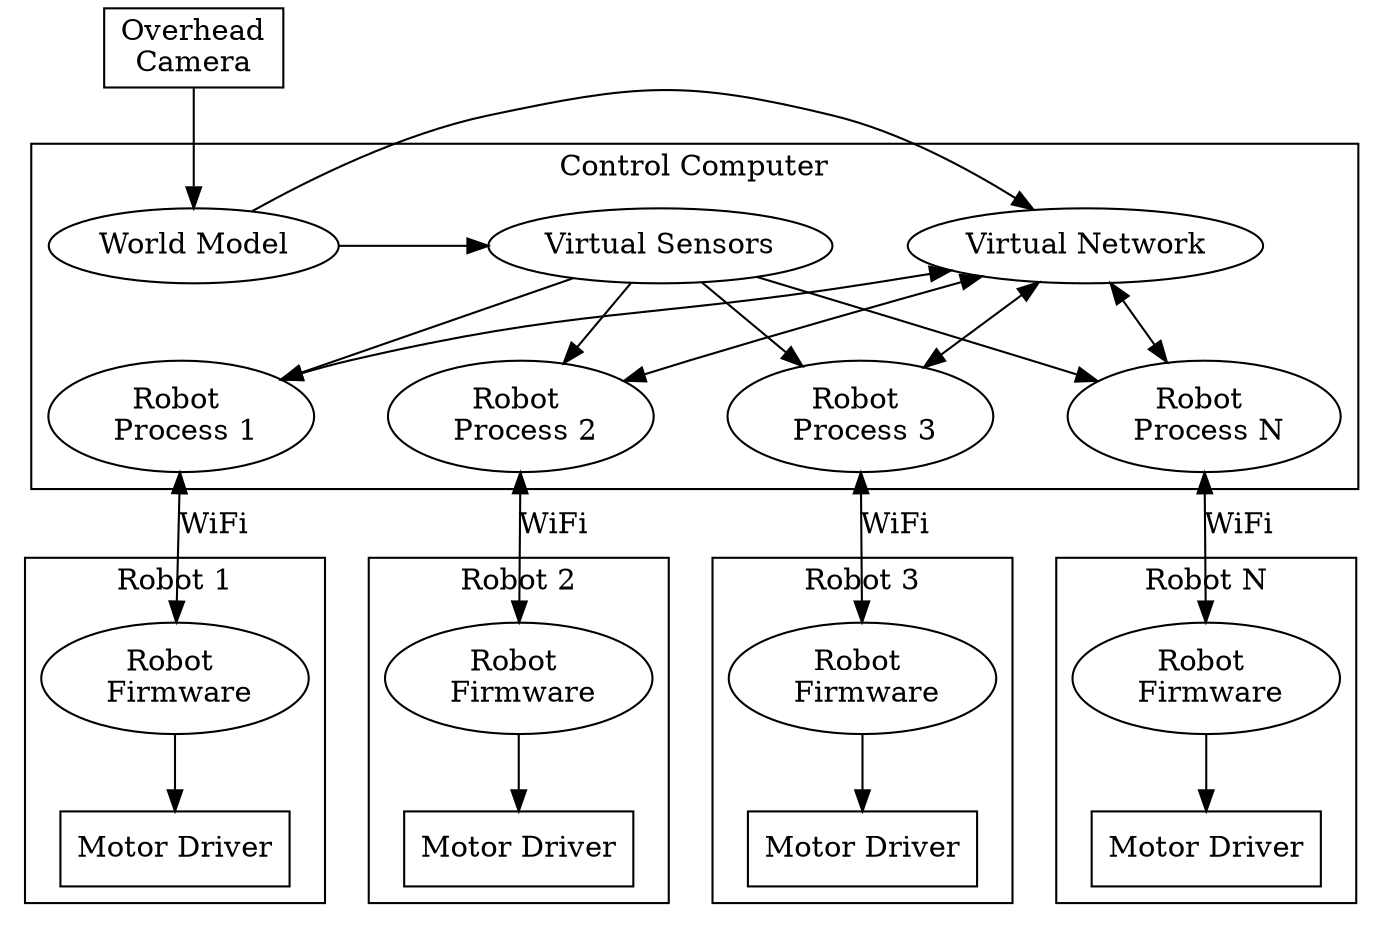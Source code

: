 digraph Framework {

graph[nodesep=0.5];

subgraph clusterRobot1 {
motor[shape=box; label="Motor Driver"];
robotCode[label=<Robot <br/> Firmware>];
robotCode -> motor;
label="Robot 1";
shape=box;
}

subgraph clusterRobot2 {
motor2[shape=box; label="Motor Driver"];
robotCode2[label=<Robot <br/> Firmware>];
robotCode2 -> motor2;
label="Robot 2";
shape=box;
}

subgraph clusterRobot3 {
motor3[shape=box; label="Motor Driver"];
robotCode3[label=<Robot <br/> Firmware>];
robotCode3 -> motor3;
label="Robot 3";
shape=box;
}

subgraph clusterRobotN {
motorN[shape=box; label="Motor Driver"];
robotCodeN[label=<Robot <br/> Firmware>];
robotCodeN -> motorN;
label="Robot N";
shape=box;
}

subgraph clusterComp {
concentrate=true;
label="Control Computer";
{rank=source;
vrSense [label="Virtual Sensors"];
vrNet [label="Virtual Network"];
worldModel [label="World Model"];
worldModel -> vrSense;
worldModel -> vrNet;
}
rp1 [label=<Robot <br/> Process 1>];
rp2 [label=<Robot <br/> Process 2>];
rp3 [label=<Robot <br/> Process 3>];
rpN [label=<Robot <br/> Process N>];
vrNet -> {rp1, rp2, rp3, rpN} [dir="both"];
vrSense -> {rp1, rp2, rp3, rpN};
}

camera[label=<Overhead<br/>Camera>;shape=box;]
camera->worldModel;

rp1 -> robotCode [label="WiFi", dir="both"];
rp2 -> robotCode2 [label="WiFi", dir="both"];
rp3 -> robotCode3 [label="WiFi", dir="both"];
rpN -> robotCodeN [label="WiFi", dir="both"];
}
